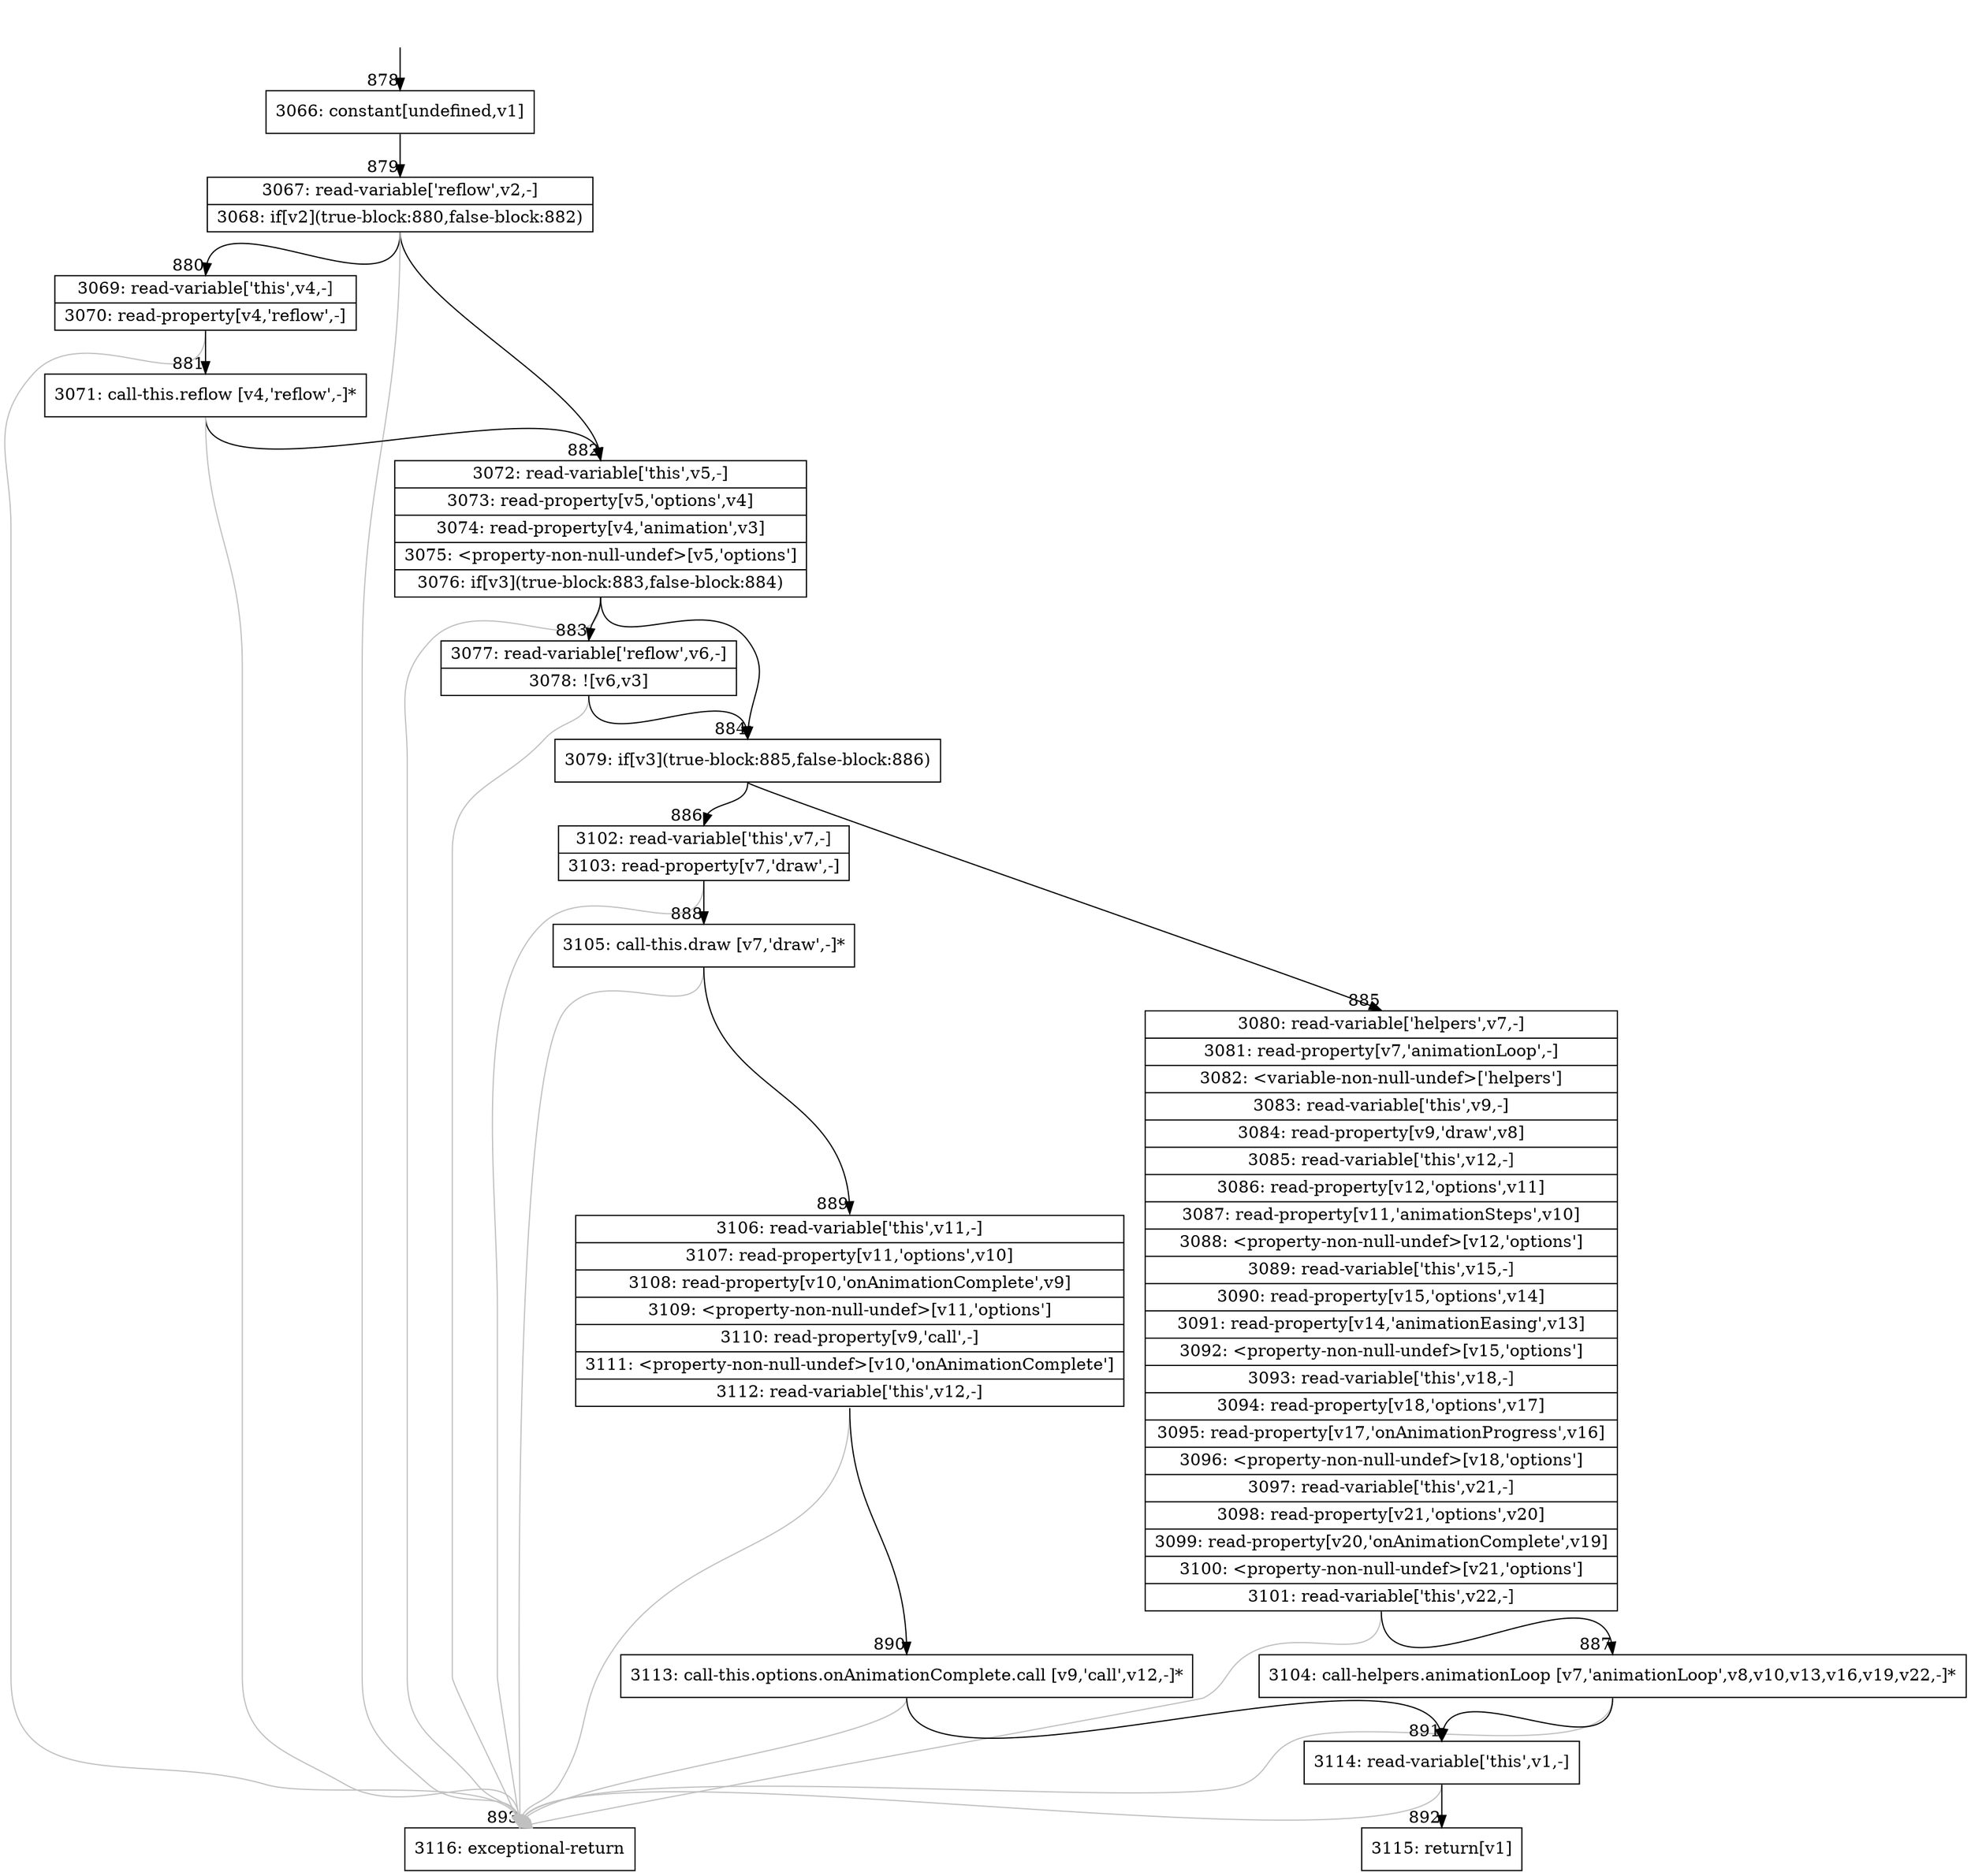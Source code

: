digraph {
rankdir="TD"
BB_entry98[shape=none,label=""];
BB_entry98 -> BB878 [tailport=s, headport=n, headlabel="    878"]
BB878 [shape=record label="{3066: constant[undefined,v1]}" ] 
BB878 -> BB879 [tailport=s, headport=n, headlabel="      879"]
BB879 [shape=record label="{3067: read-variable['reflow',v2,-]|3068: if[v2](true-block:880,false-block:882)}" ] 
BB879 -> BB880 [tailport=s, headport=n, headlabel="      880"]
BB879 -> BB882 [tailport=s, headport=n, headlabel="      882"]
BB879 -> BB893 [tailport=s, headport=n, color=gray, headlabel="      893"]
BB880 [shape=record label="{3069: read-variable['this',v4,-]|3070: read-property[v4,'reflow',-]}" ] 
BB880 -> BB881 [tailport=s, headport=n, headlabel="      881"]
BB880 -> BB893 [tailport=s, headport=n, color=gray]
BB881 [shape=record label="{3071: call-this.reflow [v4,'reflow',-]*}" ] 
BB881 -> BB882 [tailport=s, headport=n]
BB881 -> BB893 [tailport=s, headport=n, color=gray]
BB882 [shape=record label="{3072: read-variable['this',v5,-]|3073: read-property[v5,'options',v4]|3074: read-property[v4,'animation',v3]|3075: \<property-non-null-undef\>[v5,'options']|3076: if[v3](true-block:883,false-block:884)}" ] 
BB882 -> BB884 [tailport=s, headport=n, headlabel="      884"]
BB882 -> BB883 [tailport=s, headport=n, headlabel="      883"]
BB882 -> BB893 [tailport=s, headport=n, color=gray]
BB883 [shape=record label="{3077: read-variable['reflow',v6,-]|3078: ![v6,v3]}" ] 
BB883 -> BB884 [tailport=s, headport=n]
BB883 -> BB893 [tailport=s, headport=n, color=gray]
BB884 [shape=record label="{3079: if[v3](true-block:885,false-block:886)}" ] 
BB884 -> BB885 [tailport=s, headport=n, headlabel="      885"]
BB884 -> BB886 [tailport=s, headport=n, headlabel="      886"]
BB885 [shape=record label="{3080: read-variable['helpers',v7,-]|3081: read-property[v7,'animationLoop',-]|3082: \<variable-non-null-undef\>['helpers']|3083: read-variable['this',v9,-]|3084: read-property[v9,'draw',v8]|3085: read-variable['this',v12,-]|3086: read-property[v12,'options',v11]|3087: read-property[v11,'animationSteps',v10]|3088: \<property-non-null-undef\>[v12,'options']|3089: read-variable['this',v15,-]|3090: read-property[v15,'options',v14]|3091: read-property[v14,'animationEasing',v13]|3092: \<property-non-null-undef\>[v15,'options']|3093: read-variable['this',v18,-]|3094: read-property[v18,'options',v17]|3095: read-property[v17,'onAnimationProgress',v16]|3096: \<property-non-null-undef\>[v18,'options']|3097: read-variable['this',v21,-]|3098: read-property[v21,'options',v20]|3099: read-property[v20,'onAnimationComplete',v19]|3100: \<property-non-null-undef\>[v21,'options']|3101: read-variable['this',v22,-]}" ] 
BB885 -> BB887 [tailport=s, headport=n, headlabel="      887"]
BB885 -> BB893 [tailport=s, headport=n, color=gray]
BB886 [shape=record label="{3102: read-variable['this',v7,-]|3103: read-property[v7,'draw',-]}" ] 
BB886 -> BB888 [tailport=s, headport=n, headlabel="      888"]
BB886 -> BB893 [tailport=s, headport=n, color=gray]
BB887 [shape=record label="{3104: call-helpers.animationLoop [v7,'animationLoop',v8,v10,v13,v16,v19,v22,-]*}" ] 
BB887 -> BB891 [tailport=s, headport=n, headlabel="      891"]
BB887 -> BB893 [tailport=s, headport=n, color=gray]
BB888 [shape=record label="{3105: call-this.draw [v7,'draw',-]*}" ] 
BB888 -> BB889 [tailport=s, headport=n, headlabel="      889"]
BB888 -> BB893 [tailport=s, headport=n, color=gray]
BB889 [shape=record label="{3106: read-variable['this',v11,-]|3107: read-property[v11,'options',v10]|3108: read-property[v10,'onAnimationComplete',v9]|3109: \<property-non-null-undef\>[v11,'options']|3110: read-property[v9,'call',-]|3111: \<property-non-null-undef\>[v10,'onAnimationComplete']|3112: read-variable['this',v12,-]}" ] 
BB889 -> BB890 [tailport=s, headport=n, headlabel="      890"]
BB889 -> BB893 [tailport=s, headport=n, color=gray]
BB890 [shape=record label="{3113: call-this.options.onAnimationComplete.call [v9,'call',v12,-]*}" ] 
BB890 -> BB891 [tailport=s, headport=n]
BB890 -> BB893 [tailport=s, headport=n, color=gray]
BB891 [shape=record label="{3114: read-variable['this',v1,-]}" ] 
BB891 -> BB892 [tailport=s, headport=n, headlabel="      892"]
BB891 -> BB893 [tailport=s, headport=n, color=gray]
BB892 [shape=record label="{3115: return[v1]}" ] 
BB893 [shape=record label="{3116: exceptional-return}" ] 
//#$~ 885
}
